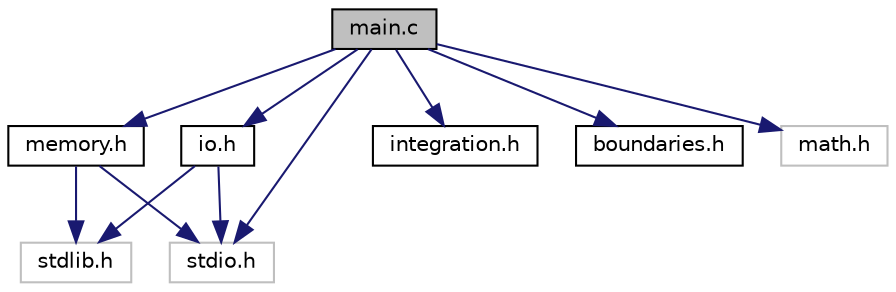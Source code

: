 digraph "main.c"
{
  edge [fontname="Helvetica",fontsize="10",labelfontname="Helvetica",labelfontsize="10"];
  node [fontname="Helvetica",fontsize="10",shape=record];
  Node0 [label="main.c",height=0.2,width=0.4,color="black", fillcolor="grey75", style="filled", fontcolor="black"];
  Node0 -> Node1 [color="midnightblue",fontsize="10",style="solid"];
  Node1 [label="memory.h",height=0.2,width=0.4,color="black", fillcolor="white", style="filled",URL="$memory_8h.html",tooltip="Memory management. "];
  Node1 -> Node2 [color="midnightblue",fontsize="10",style="solid"];
  Node2 [label="stdlib.h",height=0.2,width=0.4,color="grey75", fillcolor="white", style="filled"];
  Node1 -> Node3 [color="midnightblue",fontsize="10",style="solid"];
  Node3 [label="stdio.h",height=0.2,width=0.4,color="grey75", fillcolor="white", style="filled"];
  Node0 -> Node4 [color="midnightblue",fontsize="10",style="solid"];
  Node4 [label="io.h",height=0.2,width=0.4,color="black", fillcolor="white", style="filled",URL="$io_8h.html",tooltip="In- and outputs. "];
  Node4 -> Node2 [color="midnightblue",fontsize="10",style="solid"];
  Node4 -> Node3 [color="midnightblue",fontsize="10",style="solid"];
  Node0 -> Node5 [color="midnightblue",fontsize="10",style="solid"];
  Node5 [label="integration.h",height=0.2,width=0.4,color="black", fillcolor="white", style="filled",URL="$integration_8h.html",tooltip="Stencils. "];
  Node0 -> Node6 [color="midnightblue",fontsize="10",style="solid"];
  Node6 [label="boundaries.h",height=0.2,width=0.4,color="black", fillcolor="white", style="filled",URL="$boundaries_8h.html",tooltip="Implements boundary conditions. "];
  Node0 -> Node7 [color="midnightblue",fontsize="10",style="solid"];
  Node7 [label="math.h",height=0.2,width=0.4,color="grey75", fillcolor="white", style="filled"];
  Node0 -> Node3 [color="midnightblue",fontsize="10",style="solid"];
}
